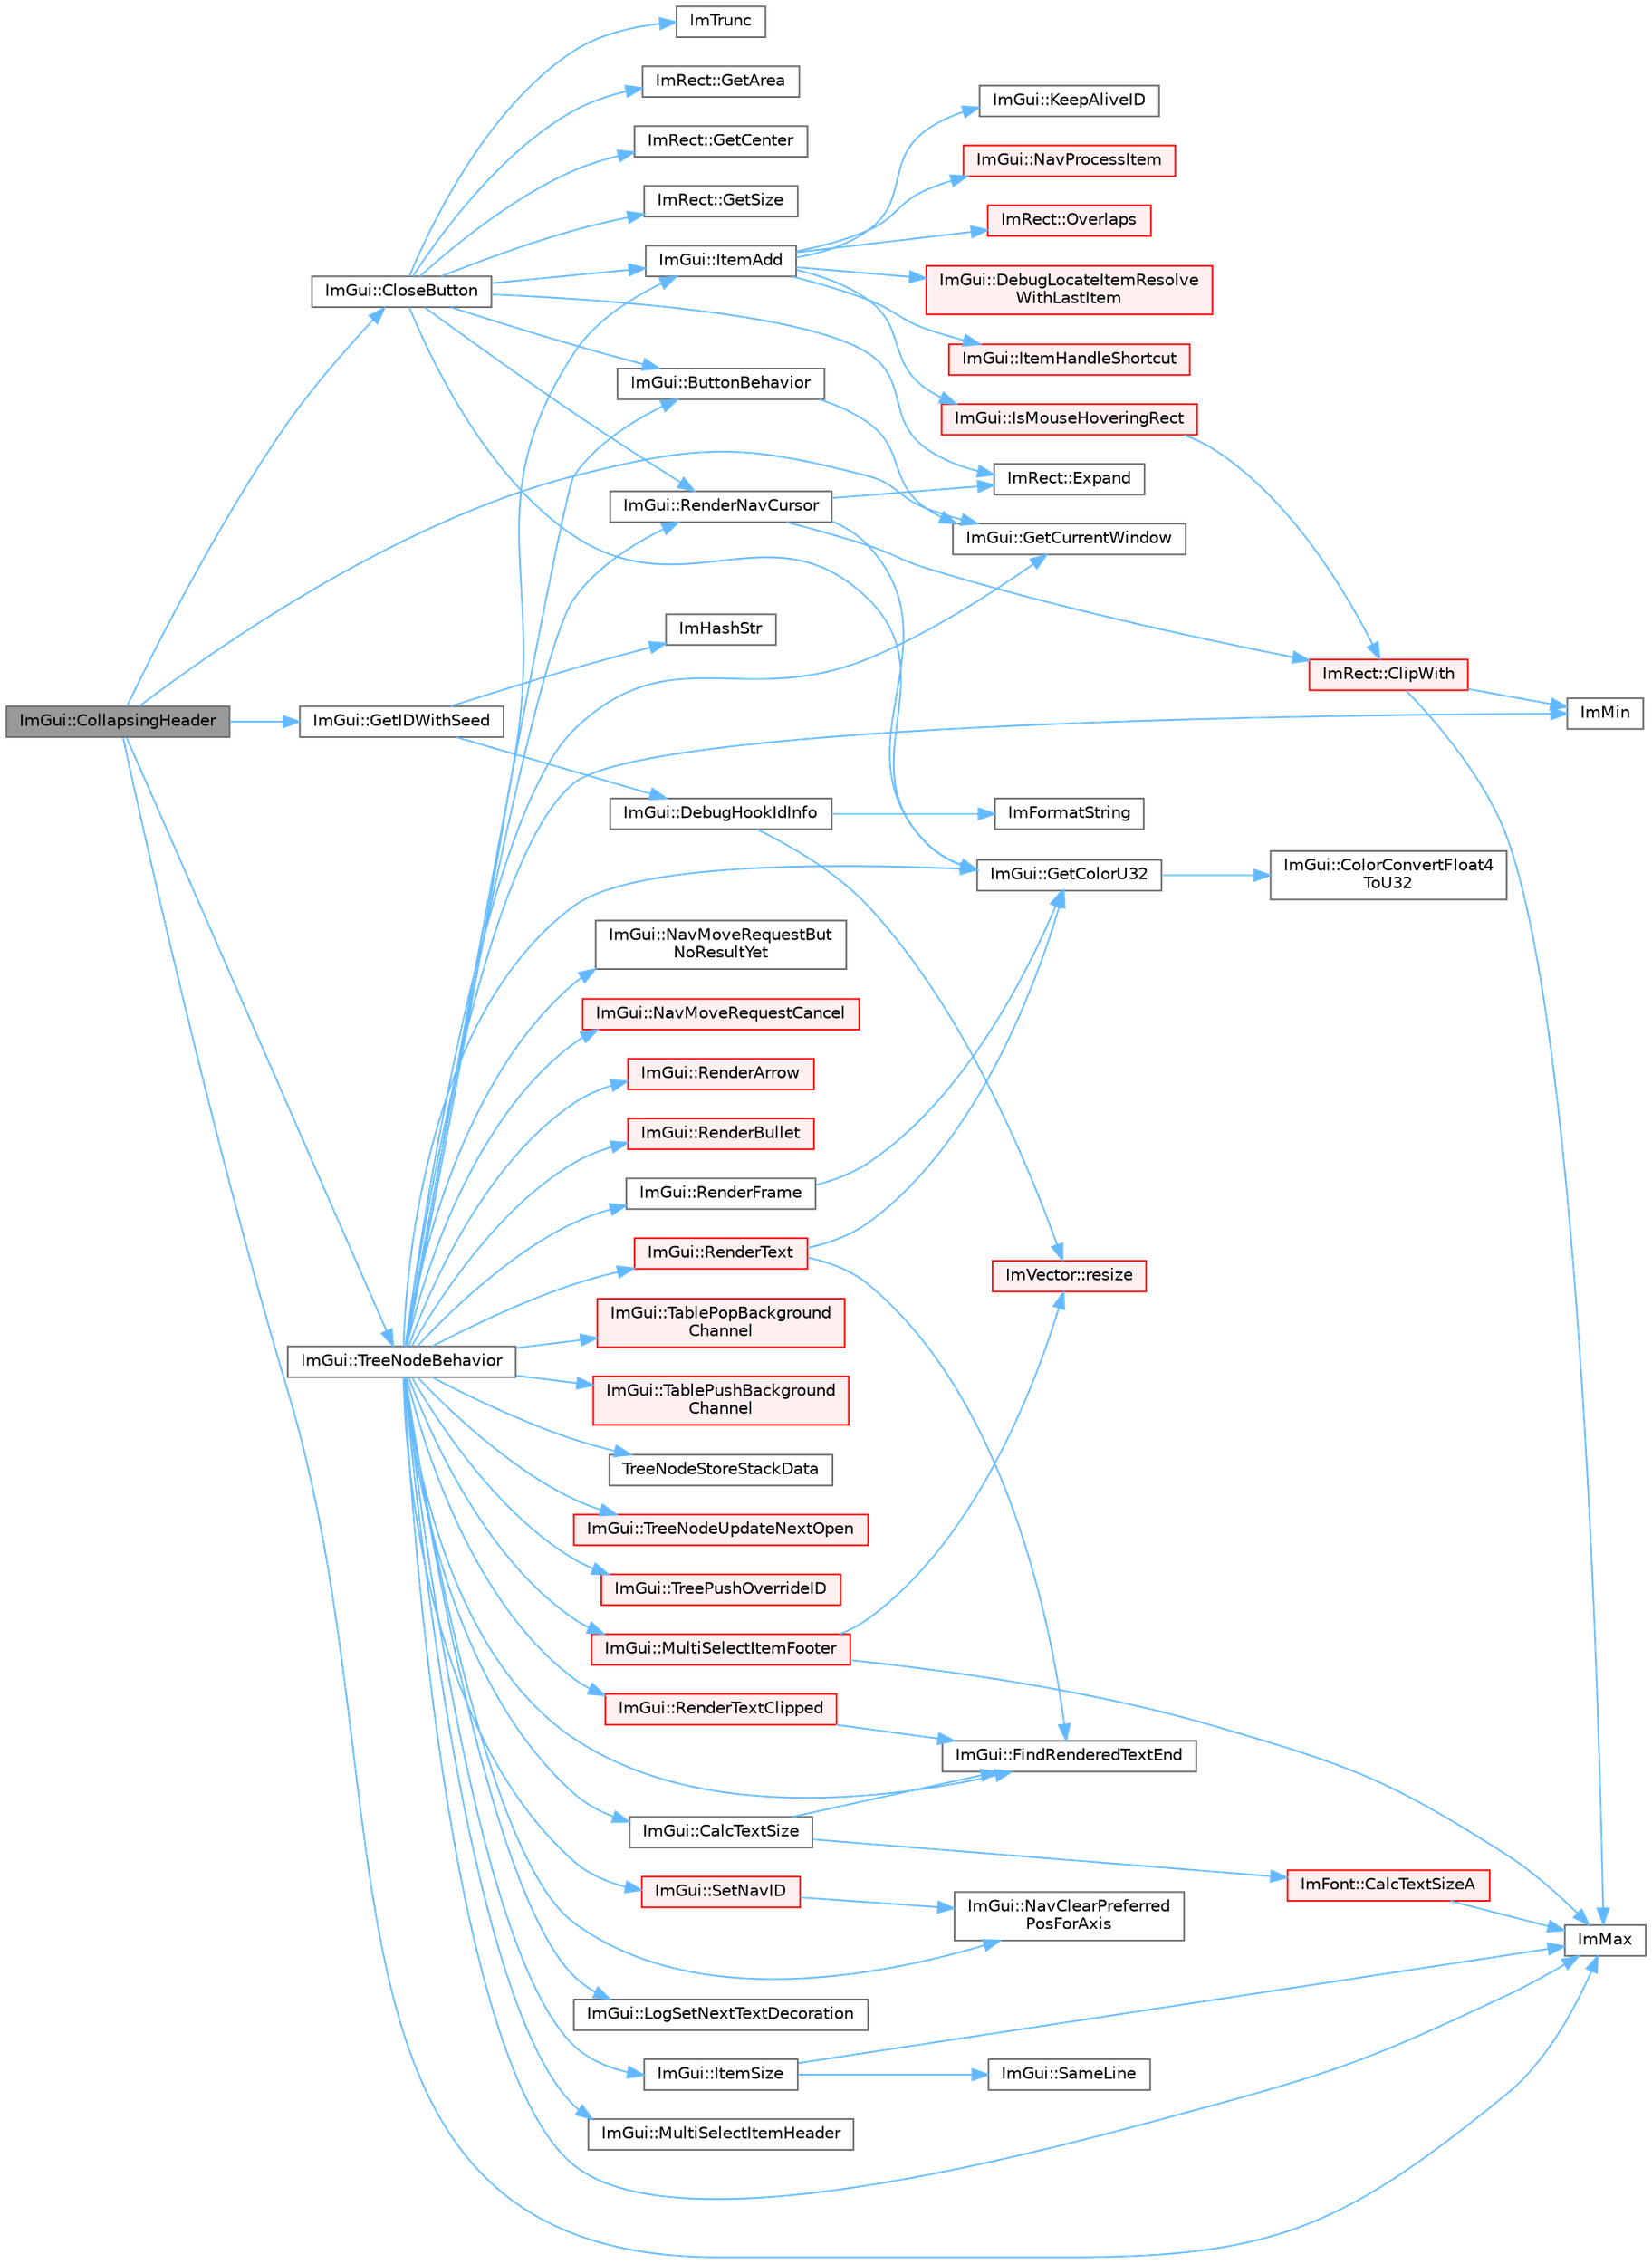 digraph "ImGui::CollapsingHeader"
{
 // LATEX_PDF_SIZE
  bgcolor="transparent";
  edge [fontname=Helvetica,fontsize=10,labelfontname=Helvetica,labelfontsize=10];
  node [fontname=Helvetica,fontsize=10,shape=box,height=0.2,width=0.4];
  rankdir="LR";
  Node1 [id="Node000001",label="ImGui::CollapsingHeader",height=0.2,width=0.4,color="gray40", fillcolor="grey60", style="filled", fontcolor="black",tooltip=" "];
  Node1 -> Node2 [id="edge1_Node000001_Node000002",color="steelblue1",style="solid",tooltip=" "];
  Node2 [id="Node000002",label="ImGui::CloseButton",height=0.2,width=0.4,color="grey40", fillcolor="white", style="filled",URL="$namespace_im_gui.html#a4f6da873474094ce131edd2dcda98551",tooltip=" "];
  Node2 -> Node3 [id="edge2_Node000002_Node000003",color="steelblue1",style="solid",tooltip=" "];
  Node3 [id="Node000003",label="ImGui::ButtonBehavior",height=0.2,width=0.4,color="grey40", fillcolor="white", style="filled",URL="$namespace_im_gui.html#a65a4f18b1bc8ce0f351687922089f374",tooltip=" "];
  Node3 -> Node4 [id="edge3_Node000003_Node000004",color="steelblue1",style="solid",tooltip=" "];
  Node4 [id="Node000004",label="ImGui::GetCurrentWindow",height=0.2,width=0.4,color="grey40", fillcolor="white", style="filled",URL="$namespace_im_gui.html#ac452417b5004ca16a814a72cff153526",tooltip=" "];
  Node2 -> Node5 [id="edge4_Node000002_Node000005",color="steelblue1",style="solid",tooltip=" "];
  Node5 [id="Node000005",label="ImRect::Expand",height=0.2,width=0.4,color="grey40", fillcolor="white", style="filled",URL="$struct_im_rect.html#af33a7424c3341d08acd69da30c27c753",tooltip=" "];
  Node2 -> Node6 [id="edge5_Node000002_Node000006",color="steelblue1",style="solid",tooltip=" "];
  Node6 [id="Node000006",label="ImRect::GetArea",height=0.2,width=0.4,color="grey40", fillcolor="white", style="filled",URL="$struct_im_rect.html#acb166afad83795305190598a7b92a185",tooltip=" "];
  Node2 -> Node7 [id="edge6_Node000002_Node000007",color="steelblue1",style="solid",tooltip=" "];
  Node7 [id="Node000007",label="ImRect::GetCenter",height=0.2,width=0.4,color="grey40", fillcolor="white", style="filled",URL="$struct_im_rect.html#aae13f8003184fd84f29d27c3c074cf43",tooltip=" "];
  Node2 -> Node8 [id="edge7_Node000002_Node000008",color="steelblue1",style="solid",tooltip=" "];
  Node8 [id="Node000008",label="ImGui::GetColorU32",height=0.2,width=0.4,color="grey40", fillcolor="white", style="filled",URL="$namespace_im_gui.html#a0de2d9bd347d9866511eb8d014e62556",tooltip=" "];
  Node8 -> Node9 [id="edge8_Node000008_Node000009",color="steelblue1",style="solid",tooltip=" "];
  Node9 [id="Node000009",label="ImGui::ColorConvertFloat4\lToU32",height=0.2,width=0.4,color="grey40", fillcolor="white", style="filled",URL="$namespace_im_gui.html#abe2691de0b1a71c774ab24cc91564a94",tooltip=" "];
  Node2 -> Node10 [id="edge9_Node000002_Node000010",color="steelblue1",style="solid",tooltip=" "];
  Node10 [id="Node000010",label="ImRect::GetSize",height=0.2,width=0.4,color="grey40", fillcolor="white", style="filled",URL="$struct_im_rect.html#ae459d9c50003058cfb34519a571aaf33",tooltip=" "];
  Node2 -> Node11 [id="edge10_Node000002_Node000011",color="steelblue1",style="solid",tooltip=" "];
  Node11 [id="Node000011",label="ImTrunc",height=0.2,width=0.4,color="grey40", fillcolor="white", style="filled",URL="$imgui__internal_8h.html#a34870cae27ccd450c17ec3d3910b2da4",tooltip=" "];
  Node2 -> Node12 [id="edge11_Node000002_Node000012",color="steelblue1",style="solid",tooltip=" "];
  Node12 [id="Node000012",label="ImGui::ItemAdd",height=0.2,width=0.4,color="grey40", fillcolor="white", style="filled",URL="$namespace_im_gui.html#a0c2ccafc8d403c02a6590ac21157b9ac",tooltip=" "];
  Node12 -> Node13 [id="edge12_Node000012_Node000013",color="steelblue1",style="solid",tooltip=" "];
  Node13 [id="Node000013",label="ImGui::DebugLocateItemResolve\lWithLastItem",height=0.2,width=0.4,color="red", fillcolor="#FFF0F0", style="filled",URL="$namespace_im_gui.html#ae8ab0d7dfc90af8e82db3ed9e7829219",tooltip=" "];
  Node12 -> Node38 [id="edge13_Node000012_Node000038",color="steelblue1",style="solid",tooltip=" "];
  Node38 [id="Node000038",label="ImGui::IsMouseHoveringRect",height=0.2,width=0.4,color="red", fillcolor="#FFF0F0", style="filled",URL="$namespace_im_gui.html#ae0b8ea0e06c457316d6aed6c5b2a1c25",tooltip=" "];
  Node38 -> Node39 [id="edge14_Node000038_Node000039",color="steelblue1",style="solid",tooltip=" "];
  Node39 [id="Node000039",label="ImRect::ClipWith",height=0.2,width=0.4,color="red", fillcolor="#FFF0F0", style="filled",URL="$struct_im_rect.html#ac02d5cf6ce0358aea9ed9df43d368f3f",tooltip=" "];
  Node39 -> Node18 [id="edge15_Node000039_Node000018",color="steelblue1",style="solid",tooltip=" "];
  Node18 [id="Node000018",label="ImMax",height=0.2,width=0.4,color="grey40", fillcolor="white", style="filled",URL="$imgui__internal_8h.html#a7667efd95147d0422f140917c71a9226",tooltip=" "];
  Node39 -> Node25 [id="edge16_Node000039_Node000025",color="steelblue1",style="solid",tooltip=" "];
  Node25 [id="Node000025",label="ImMin",height=0.2,width=0.4,color="grey40", fillcolor="white", style="filled",URL="$imgui__internal_8h.html#a7f9d7828066a9d61b5630adcdf4655d3",tooltip=" "];
  Node12 -> Node42 [id="edge17_Node000012_Node000042",color="steelblue1",style="solid",tooltip=" "];
  Node42 [id="Node000042",label="ImGui::ItemHandleShortcut",height=0.2,width=0.4,color="red", fillcolor="#FFF0F0", style="filled",URL="$namespace_im_gui.html#a338deb537666a886cf3ece08c07e9fa9",tooltip=" "];
  Node12 -> Node45 [id="edge18_Node000012_Node000045",color="steelblue1",style="solid",tooltip=" "];
  Node45 [id="Node000045",label="ImGui::KeepAliveID",height=0.2,width=0.4,color="grey40", fillcolor="white", style="filled",URL="$namespace_im_gui.html#a85a245c78a9f7c351636bdad6e60c488",tooltip=" "];
  Node12 -> Node46 [id="edge19_Node000012_Node000046",color="steelblue1",style="solid",tooltip=" "];
  Node46 [id="Node000046",label="ImGui::NavProcessItem",height=0.2,width=0.4,color="red", fillcolor="#FFF0F0", style="filled",URL="$namespace_im_gui.html#aa217c2f0448788f3c064bf828a8f9d8f",tooltip=" "];
  Node12 -> Node76 [id="edge20_Node000012_Node000076",color="steelblue1",style="solid",tooltip=" "];
  Node76 [id="Node000076",label="ImRect::Overlaps",height=0.2,width=0.4,color="red", fillcolor="#FFF0F0", style="filled",URL="$struct_im_rect.html#a0af3bade3781e5e7c6afdf71ccfb0d43",tooltip=" "];
  Node2 -> Node77 [id="edge21_Node000002_Node000077",color="steelblue1",style="solid",tooltip=" "];
  Node77 [id="Node000077",label="ImGui::RenderNavCursor",height=0.2,width=0.4,color="grey40", fillcolor="white", style="filled",URL="$namespace_im_gui.html#a2722dcfe26c7f6e8cd522102ef5b7df2",tooltip=" "];
  Node77 -> Node39 [id="edge22_Node000077_Node000039",color="steelblue1",style="solid",tooltip=" "];
  Node77 -> Node5 [id="edge23_Node000077_Node000005",color="steelblue1",style="solid",tooltip=" "];
  Node77 -> Node8 [id="edge24_Node000077_Node000008",color="steelblue1",style="solid",tooltip=" "];
  Node1 -> Node4 [id="edge25_Node000001_Node000004",color="steelblue1",style="solid",tooltip=" "];
  Node1 -> Node78 [id="edge26_Node000001_Node000078",color="steelblue1",style="solid",tooltip=" "];
  Node78 [id="Node000078",label="ImGui::GetIDWithSeed",height=0.2,width=0.4,color="grey40", fillcolor="white", style="filled",URL="$namespace_im_gui.html#ab3bf101308fe641abc549bda537158f5",tooltip=" "];
  Node78 -> Node79 [id="edge27_Node000078_Node000079",color="steelblue1",style="solid",tooltip=" "];
  Node79 [id="Node000079",label="ImGui::DebugHookIdInfo",height=0.2,width=0.4,color="grey40", fillcolor="white", style="filled",URL="$namespace_im_gui.html#a5487269f4cb9fb809fd3e797411ed2d7",tooltip=" "];
  Node79 -> Node67 [id="edge28_Node000079_Node000067",color="steelblue1",style="solid",tooltip=" "];
  Node67 [id="Node000067",label="ImFormatString",height=0.2,width=0.4,color="grey40", fillcolor="white", style="filled",URL="$imgui_8cpp.html#a75ccaf7d676b1f567ba888ae42ac3809",tooltip=" "];
  Node79 -> Node80 [id="edge29_Node000079_Node000080",color="steelblue1",style="solid",tooltip=" "];
  Node80 [id="Node000080",label="ImVector::resize",height=0.2,width=0.4,color="red", fillcolor="#FFF0F0", style="filled",URL="$struct_im_vector.html#ac371dd62e56ae486b1a5038cf07eee56",tooltip=" "];
  Node78 -> Node83 [id="edge30_Node000078_Node000083",color="steelblue1",style="solid",tooltip=" "];
  Node83 [id="Node000083",label="ImHashStr",height=0.2,width=0.4,color="grey40", fillcolor="white", style="filled",URL="$imgui_8cpp.html#ab6659b5d67f7a3369e099ce890e12223",tooltip=" "];
  Node1 -> Node18 [id="edge31_Node000001_Node000018",color="steelblue1",style="solid",tooltip=" "];
  Node1 -> Node84 [id="edge32_Node000001_Node000084",color="steelblue1",style="solid",tooltip=" "];
  Node84 [id="Node000084",label="ImGui::TreeNodeBehavior",height=0.2,width=0.4,color="grey40", fillcolor="white", style="filled",URL="$namespace_im_gui.html#a918eabf70d288e93b2519ee1eac2c0b4",tooltip=" "];
  Node84 -> Node3 [id="edge33_Node000084_Node000003",color="steelblue1",style="solid",tooltip=" "];
  Node84 -> Node58 [id="edge34_Node000084_Node000058",color="steelblue1",style="solid",tooltip=" "];
  Node58 [id="Node000058",label="ImGui::CalcTextSize",height=0.2,width=0.4,color="grey40", fillcolor="white", style="filled",URL="$namespace_im_gui.html#a848b9db6cc4a186751c0ecebcaadc33b",tooltip=" "];
  Node58 -> Node59 [id="edge35_Node000058_Node000059",color="steelblue1",style="solid",tooltip=" "];
  Node59 [id="Node000059",label="ImFont::CalcTextSizeA",height=0.2,width=0.4,color="red", fillcolor="#FFF0F0", style="filled",URL="$struct_im_font.html#a418146c00c3dee351a411b952cce5175",tooltip=" "];
  Node59 -> Node18 [id="edge36_Node000059_Node000018",color="steelblue1",style="solid",tooltip=" "];
  Node58 -> Node65 [id="edge37_Node000058_Node000065",color="steelblue1",style="solid",tooltip=" "];
  Node65 [id="Node000065",label="ImGui::FindRenderedTextEnd",height=0.2,width=0.4,color="grey40", fillcolor="white", style="filled",URL="$namespace_im_gui.html#a7671e1dbc803a31b06081b52a771d83f",tooltip=" "];
  Node84 -> Node65 [id="edge38_Node000084_Node000065",color="steelblue1",style="solid",tooltip=" "];
  Node84 -> Node8 [id="edge39_Node000084_Node000008",color="steelblue1",style="solid",tooltip=" "];
  Node84 -> Node4 [id="edge40_Node000084_Node000004",color="steelblue1",style="solid",tooltip=" "];
  Node84 -> Node18 [id="edge41_Node000084_Node000018",color="steelblue1",style="solid",tooltip=" "];
  Node84 -> Node25 [id="edge42_Node000084_Node000025",color="steelblue1",style="solid",tooltip=" "];
  Node84 -> Node12 [id="edge43_Node000084_Node000012",color="steelblue1",style="solid",tooltip=" "];
  Node84 -> Node85 [id="edge44_Node000084_Node000085",color="steelblue1",style="solid",tooltip=" "];
  Node85 [id="Node000085",label="ImGui::ItemSize",height=0.2,width=0.4,color="grey40", fillcolor="white", style="filled",URL="$namespace_im_gui.html#a4b5818a652d943ea54e0cec9fb3943d7",tooltip=" "];
  Node85 -> Node18 [id="edge45_Node000085_Node000018",color="steelblue1",style="solid",tooltip=" "];
  Node85 -> Node86 [id="edge46_Node000085_Node000086",color="steelblue1",style="solid",tooltip=" "];
  Node86 [id="Node000086",label="ImGui::SameLine",height=0.2,width=0.4,color="grey40", fillcolor="white", style="filled",URL="$namespace_im_gui.html#addd433eb3aae59119e341e80db474f66",tooltip=" "];
  Node84 -> Node87 [id="edge47_Node000084_Node000087",color="steelblue1",style="solid",tooltip=" "];
  Node87 [id="Node000087",label="ImGui::LogSetNextTextDecoration",height=0.2,width=0.4,color="grey40", fillcolor="white", style="filled",URL="$namespace_im_gui.html#a66bc1e61bff5f2170bcd2d7d071eaa22",tooltip=" "];
  Node84 -> Node88 [id="edge48_Node000084_Node000088",color="steelblue1",style="solid",tooltip=" "];
  Node88 [id="Node000088",label="ImGui::MultiSelectItemFooter",height=0.2,width=0.4,color="red", fillcolor="#FFF0F0", style="filled",URL="$namespace_im_gui.html#a69762bfb0eaf3daa730895737bce05e5",tooltip=" "];
  Node88 -> Node18 [id="edge49_Node000088_Node000018",color="steelblue1",style="solid",tooltip=" "];
  Node88 -> Node80 [id="edge50_Node000088_Node000080",color="steelblue1",style="solid",tooltip=" "];
  Node84 -> Node107 [id="edge51_Node000084_Node000107",color="steelblue1",style="solid",tooltip=" "];
  Node107 [id="Node000107",label="ImGui::MultiSelectItemHeader",height=0.2,width=0.4,color="grey40", fillcolor="white", style="filled",URL="$namespace_im_gui.html#a42a98da805c3612b26b829e0567fdc0f",tooltip=" "];
  Node84 -> Node106 [id="edge52_Node000084_Node000106",color="steelblue1",style="solid",tooltip=" "];
  Node106 [id="Node000106",label="ImGui::NavClearPreferred\lPosForAxis",height=0.2,width=0.4,color="grey40", fillcolor="white", style="filled",URL="$namespace_im_gui.html#a16348f6e2db5310142fff74eeb315929",tooltip=" "];
  Node84 -> Node108 [id="edge53_Node000084_Node000108",color="steelblue1",style="solid",tooltip=" "];
  Node108 [id="Node000108",label="ImGui::NavMoveRequestBut\lNoResultYet",height=0.2,width=0.4,color="grey40", fillcolor="white", style="filled",URL="$namespace_im_gui.html#a3fab98556d11690efd4f7f2fde94968e",tooltip=" "];
  Node84 -> Node109 [id="edge54_Node000084_Node000109",color="steelblue1",style="solid",tooltip=" "];
  Node109 [id="Node000109",label="ImGui::NavMoveRequestCancel",height=0.2,width=0.4,color="red", fillcolor="#FFF0F0", style="filled",URL="$namespace_im_gui.html#a43326bb080d9fa80327ed81d864d8b8d",tooltip=" "];
  Node84 -> Node110 [id="edge55_Node000084_Node000110",color="steelblue1",style="solid",tooltip=" "];
  Node110 [id="Node000110",label="ImGui::RenderArrow",height=0.2,width=0.4,color="red", fillcolor="#FFF0F0", style="filled",URL="$namespace_im_gui.html#a7ec12551caa737505087c80e38b94937",tooltip=" "];
  Node84 -> Node112 [id="edge56_Node000084_Node000112",color="steelblue1",style="solid",tooltip=" "];
  Node112 [id="Node000112",label="ImGui::RenderBullet",height=0.2,width=0.4,color="red", fillcolor="#FFF0F0", style="filled",URL="$namespace_im_gui.html#a46189f75b2e25d595f1e71060d2a2633",tooltip=" "];
  Node84 -> Node117 [id="edge57_Node000084_Node000117",color="steelblue1",style="solid",tooltip=" "];
  Node117 [id="Node000117",label="ImGui::RenderFrame",height=0.2,width=0.4,color="grey40", fillcolor="white", style="filled",URL="$namespace_im_gui.html#a6eb97ff501764c37df4ffd99ebadeba7",tooltip=" "];
  Node117 -> Node8 [id="edge58_Node000117_Node000008",color="steelblue1",style="solid",tooltip=" "];
  Node84 -> Node77 [id="edge59_Node000084_Node000077",color="steelblue1",style="solid",tooltip=" "];
  Node84 -> Node118 [id="edge60_Node000084_Node000118",color="steelblue1",style="solid",tooltip=" "];
  Node118 [id="Node000118",label="ImGui::RenderText",height=0.2,width=0.4,color="red", fillcolor="#FFF0F0", style="filled",URL="$namespace_im_gui.html#a9971ce57f2a288ac3a12df886c5550d1",tooltip=" "];
  Node118 -> Node65 [id="edge61_Node000118_Node000065",color="steelblue1",style="solid",tooltip=" "];
  Node118 -> Node8 [id="edge62_Node000118_Node000008",color="steelblue1",style="solid",tooltip=" "];
  Node84 -> Node124 [id="edge63_Node000084_Node000124",color="steelblue1",style="solid",tooltip=" "];
  Node124 [id="Node000124",label="ImGui::RenderTextClipped",height=0.2,width=0.4,color="red", fillcolor="#FFF0F0", style="filled",URL="$namespace_im_gui.html#ab362eafae794c7364a6b96ea06f38eb9",tooltip=" "];
  Node124 -> Node65 [id="edge64_Node000124_Node000065",color="steelblue1",style="solid",tooltip=" "];
  Node84 -> Node126 [id="edge65_Node000084_Node000126",color="steelblue1",style="solid",tooltip=" "];
  Node126 [id="Node000126",label="ImGui::SetNavID",height=0.2,width=0.4,color="red", fillcolor="#FFF0F0", style="filled",URL="$namespace_im_gui.html#a101d94ec7f8e0a219bbaee58558316eb",tooltip=" "];
  Node126 -> Node106 [id="edge66_Node000126_Node000106",color="steelblue1",style="solid",tooltip=" "];
  Node84 -> Node127 [id="edge67_Node000084_Node000127",color="steelblue1",style="solid",tooltip=" "];
  Node127 [id="Node000127",label="ImGui::TablePopBackground\lChannel",height=0.2,width=0.4,color="red", fillcolor="#FFF0F0", style="filled",URL="$namespace_im_gui.html#a4fe11c430ad1b6597d4ffbde7cdf257e",tooltip=" "];
  Node84 -> Node131 [id="edge68_Node000084_Node000131",color="steelblue1",style="solid",tooltip=" "];
  Node131 [id="Node000131",label="ImGui::TablePushBackground\lChannel",height=0.2,width=0.4,color="red", fillcolor="#FFF0F0", style="filled",URL="$namespace_im_gui.html#a6b6e0c511477248e9dd485c359f52eeb",tooltip=" "];
  Node84 -> Node132 [id="edge69_Node000084_Node000132",color="steelblue1",style="solid",tooltip=" "];
  Node132 [id="Node000132",label="TreeNodeStoreStackData",height=0.2,width=0.4,color="grey40", fillcolor="white", style="filled",URL="$imgui__widgets_8cpp.html#a44b00ed4cdc8eace1029e054996d9d28",tooltip=" "];
  Node84 -> Node133 [id="edge70_Node000084_Node000133",color="steelblue1",style="solid",tooltip=" "];
  Node133 [id="Node000133",label="ImGui::TreeNodeUpdateNextOpen",height=0.2,width=0.4,color="red", fillcolor="#FFF0F0", style="filled",URL="$namespace_im_gui.html#a5dc6b814cfe2dd923ece2d3cf77a5f62",tooltip=" "];
  Node84 -> Node138 [id="edge71_Node000084_Node000138",color="steelblue1",style="solid",tooltip=" "];
  Node138 [id="Node000138",label="ImGui::TreePushOverrideID",height=0.2,width=0.4,color="red", fillcolor="#FFF0F0", style="filled",URL="$namespace_im_gui.html#ad3c4846b9f47fc66556333fe52406ffb",tooltip=" "];
}
